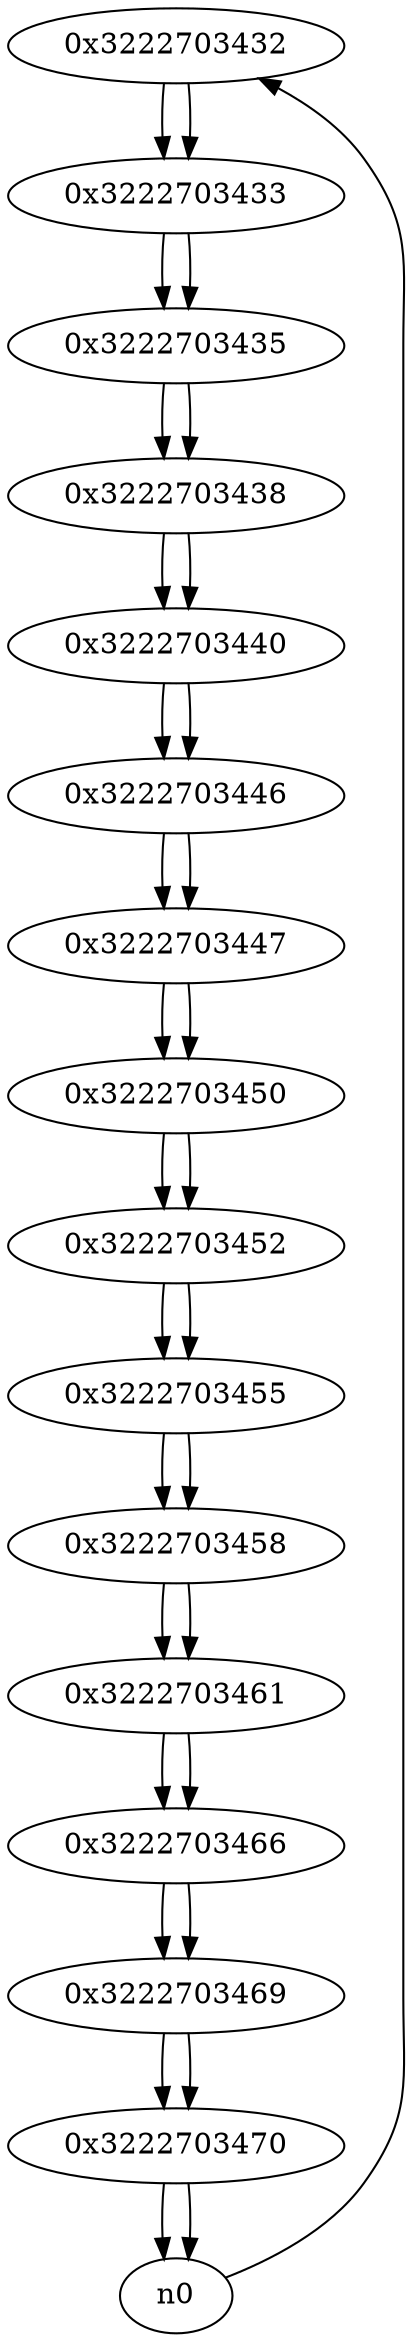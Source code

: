 digraph G{
/* nodes */
  n1 [label="0x3222703432"]
  n2 [label="0x3222703433"]
  n3 [label="0x3222703435"]
  n4 [label="0x3222703438"]
  n5 [label="0x3222703440"]
  n6 [label="0x3222703446"]
  n7 [label="0x3222703447"]
  n8 [label="0x3222703450"]
  n9 [label="0x3222703452"]
  n10 [label="0x3222703455"]
  n11 [label="0x3222703458"]
  n12 [label="0x3222703461"]
  n13 [label="0x3222703466"]
  n14 [label="0x3222703469"]
  n15 [label="0x3222703470"]
/* edges */
n1 -> n2;
n0 -> n1;
n2 -> n3;
n1 -> n2;
n3 -> n4;
n2 -> n3;
n4 -> n5;
n3 -> n4;
n5 -> n6;
n4 -> n5;
n6 -> n7;
n5 -> n6;
n7 -> n8;
n6 -> n7;
n8 -> n9;
n7 -> n8;
n9 -> n10;
n8 -> n9;
n10 -> n11;
n9 -> n10;
n11 -> n12;
n10 -> n11;
n12 -> n13;
n11 -> n12;
n13 -> n14;
n12 -> n13;
n14 -> n15;
n13 -> n14;
n15 -> n0;
n15 -> n0;
n14 -> n15;
}
